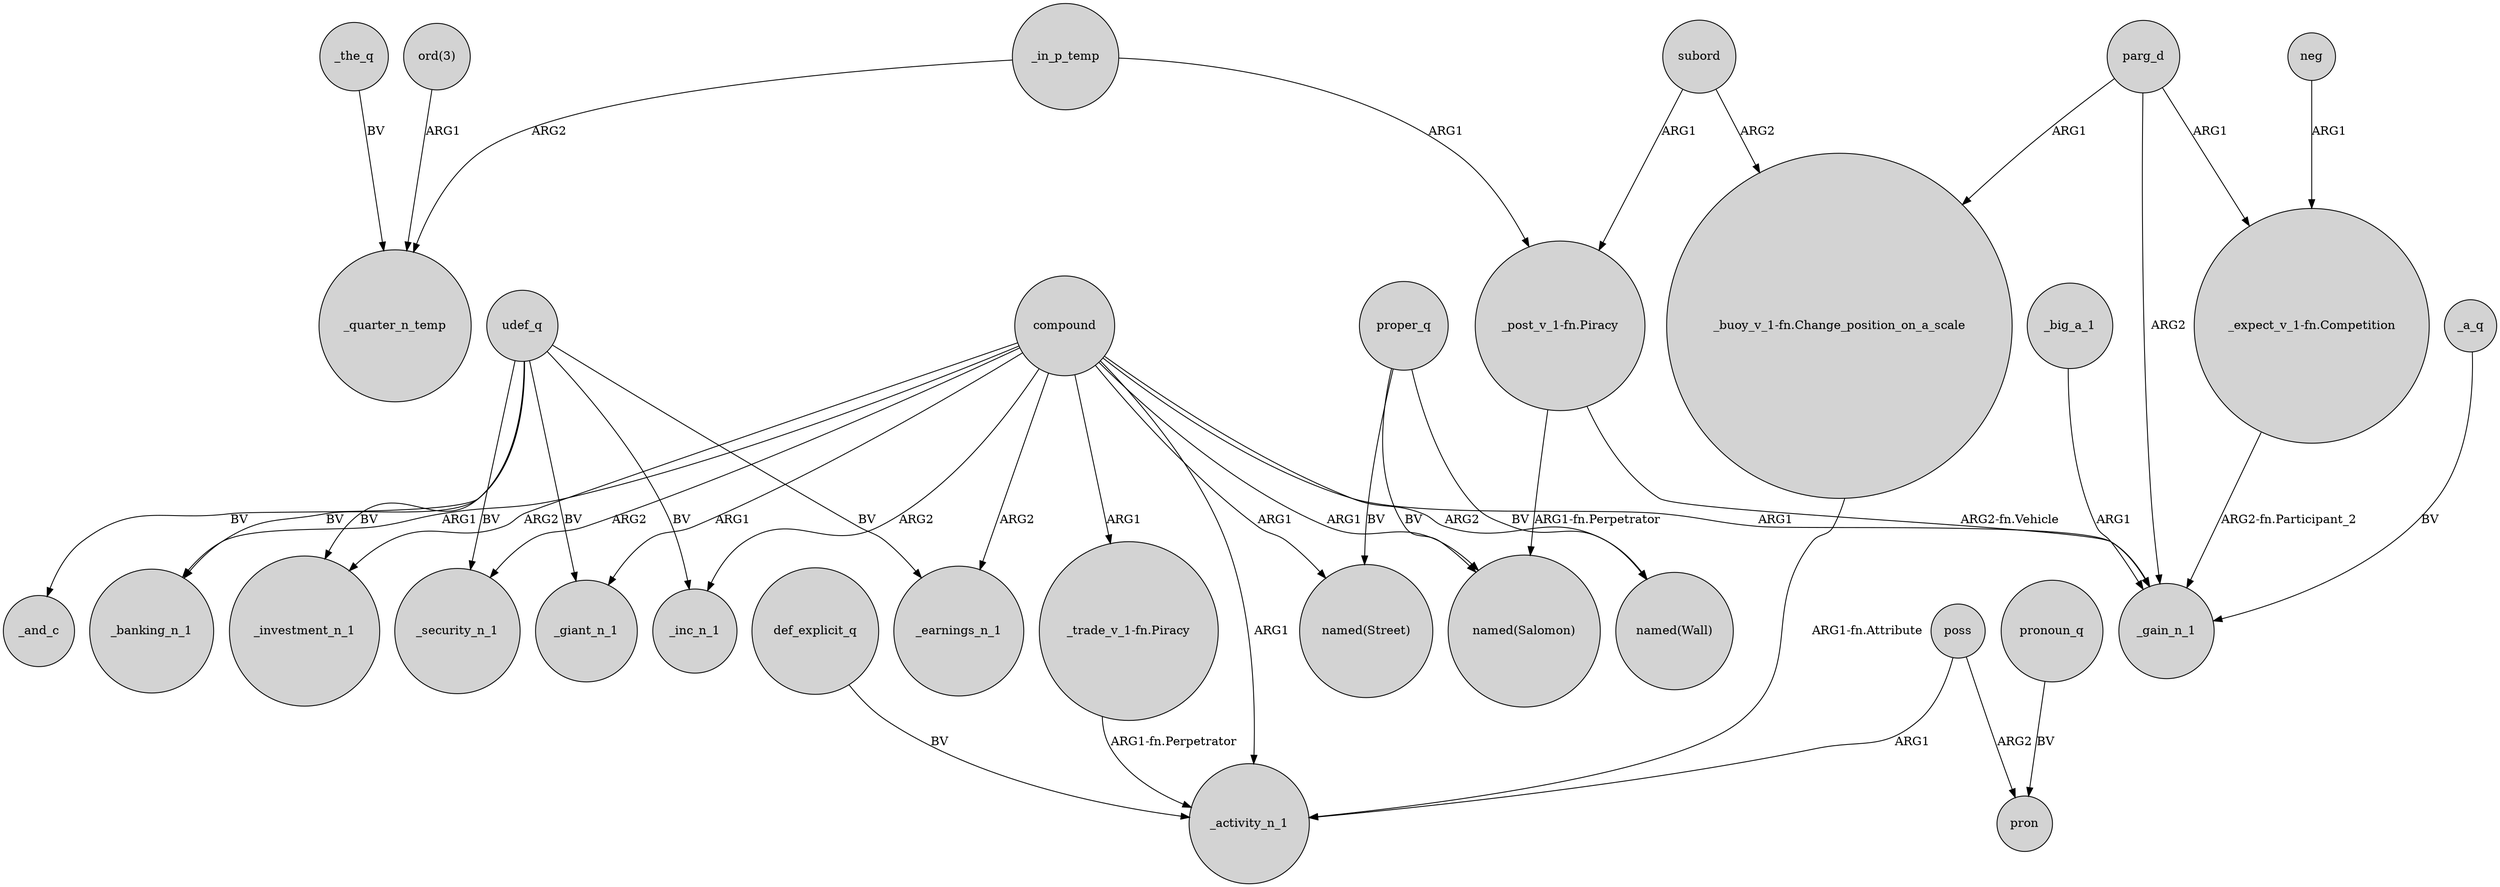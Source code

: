 digraph {
	node [shape=circle style=filled]
	_in_p_temp -> _quarter_n_temp [label=ARG2]
	"ord(3)" -> _quarter_n_temp [label=ARG1]
	"_buoy_v_1-fn.Change_position_on_a_scale" -> _activity_n_1 [label="ARG1-fn.Attribute"]
	"_post_v_1-fn.Piracy" -> "named(Salomon)" [label="ARG1-fn.Perpetrator"]
	compound -> _investment_n_1 [label=ARG2]
	_in_p_temp -> "_post_v_1-fn.Piracy" [label=ARG1]
	_the_q -> _quarter_n_temp [label=BV]
	compound -> "named(Salomon)" [label=ARG1]
	def_explicit_q -> _activity_n_1 [label=BV]
	subord -> "_buoy_v_1-fn.Change_position_on_a_scale" [label=ARG2]
	compound -> "_trade_v_1-fn.Piracy" [label=ARG1]
	udef_q -> _giant_n_1 [label=BV]
	udef_q -> _and_c [label=BV]
	udef_q -> _security_n_1 [label=BV]
	parg_d -> _gain_n_1 [label=ARG2]
	"_post_v_1-fn.Piracy" -> _gain_n_1 [label="ARG2-fn.Vehicle"]
	parg_d -> "_buoy_v_1-fn.Change_position_on_a_scale" [label=ARG1]
	neg -> "_expect_v_1-fn.Competition" [label=ARG1]
	compound -> _earnings_n_1 [label=ARG2]
	pronoun_q -> pron [label=BV]
	udef_q -> _inc_n_1 [label=BV]
	compound -> "named(Wall)" [label=ARG2]
	poss -> pron [label=ARG2]
	compound -> _inc_n_1 [label=ARG2]
	"_trade_v_1-fn.Piracy" -> _activity_n_1 [label="ARG1-fn.Perpetrator"]
	subord -> "_post_v_1-fn.Piracy" [label=ARG1]
	udef_q -> _earnings_n_1 [label=BV]
	compound -> "named(Street)" [label=ARG1]
	poss -> _activity_n_1 [label=ARG1]
	udef_q -> _banking_n_1 [label=BV]
	_a_q -> _gain_n_1 [label=BV]
	proper_q -> "named(Salomon)" [label=BV]
	udef_q -> _investment_n_1 [label=BV]
	parg_d -> "_expect_v_1-fn.Competition" [label=ARG1]
	proper_q -> "named(Wall)" [label=BV]
	"_expect_v_1-fn.Competition" -> _gain_n_1 [label="ARG2-fn.Participant_2"]
	compound -> _giant_n_1 [label=ARG1]
	compound -> _gain_n_1 [label=ARG1]
	proper_q -> "named(Street)" [label=BV]
	compound -> _security_n_1 [label=ARG2]
	_big_a_1 -> _gain_n_1 [label=ARG1]
	compound -> _banking_n_1 [label=ARG1]
	compound -> _activity_n_1 [label=ARG1]
}
